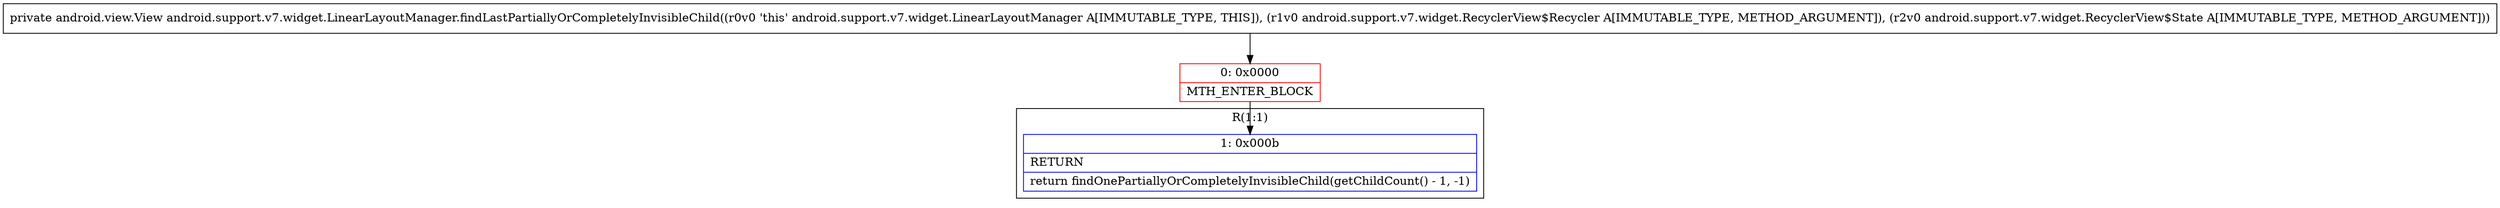 digraph "CFG forandroid.support.v7.widget.LinearLayoutManager.findLastPartiallyOrCompletelyInvisibleChild(Landroid\/support\/v7\/widget\/RecyclerView$Recycler;Landroid\/support\/v7\/widget\/RecyclerView$State;)Landroid\/view\/View;" {
subgraph cluster_Region_434241049 {
label = "R(1:1)";
node [shape=record,color=blue];
Node_1 [shape=record,label="{1\:\ 0x000b|RETURN\l|return findOnePartiallyOrCompletelyInvisibleChild(getChildCount() \- 1, \-1)\l}"];
}
Node_0 [shape=record,color=red,label="{0\:\ 0x0000|MTH_ENTER_BLOCK\l}"];
MethodNode[shape=record,label="{private android.view.View android.support.v7.widget.LinearLayoutManager.findLastPartiallyOrCompletelyInvisibleChild((r0v0 'this' android.support.v7.widget.LinearLayoutManager A[IMMUTABLE_TYPE, THIS]), (r1v0 android.support.v7.widget.RecyclerView$Recycler A[IMMUTABLE_TYPE, METHOD_ARGUMENT]), (r2v0 android.support.v7.widget.RecyclerView$State A[IMMUTABLE_TYPE, METHOD_ARGUMENT])) }"];
MethodNode -> Node_0;
Node_0 -> Node_1;
}

